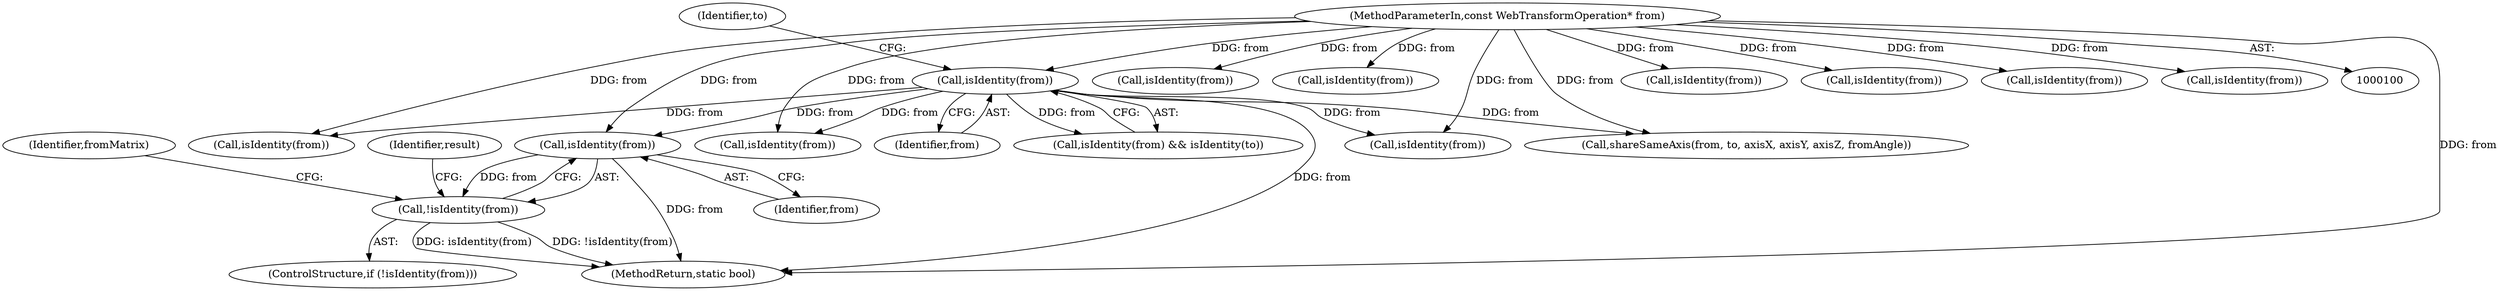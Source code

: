 digraph "0_Chrome_3c036ca040c114c077e13c35baaea78e2ddbaf61_0@pointer" {
"1000480" [label="(Call,isIdentity(from))"];
"1000108" [label="(Call,isIdentity(from))"];
"1000101" [label="(MethodParameterIn,const WebTransformOperation* from)"];
"1000479" [label="(Call,!isIdentity(from))"];
"1000108" [label="(Call,isIdentity(from))"];
"1000479" [label="(Call,!isIdentity(from))"];
"1000109" [label="(Identifier,from)"];
"1000111" [label="(Identifier,to)"];
"1000502" [label="(MethodReturn,static bool)"];
"1000308" [label="(Call,isIdentity(from))"];
"1000101" [label="(MethodParameterIn,const WebTransformOperation* from)"];
"1000332" [label="(Call,isIdentity(from))"];
"1000478" [label="(ControlStructure,if (!isIdentity(from)))"];
"1000284" [label="(Call,isIdentity(from))"];
"1000141" [label="(Call,isIdentity(from))"];
"1000396" [label="(Call,isIdentity(from))"];
"1000480" [label="(Call,isIdentity(from))"];
"1000254" [label="(Call,shareSameAxis(from, to, axisX, axisY, axisZ, fromAngle))"];
"1000408" [label="(Call,isIdentity(from))"];
"1000320" [label="(Call,isIdentity(from))"];
"1000483" [label="(Identifier,fromMatrix)"];
"1000165" [label="(Call,isIdentity(from))"];
"1000481" [label="(Identifier,from)"];
"1000107" [label="(Call,isIdentity(from) && isIdentity(to))"];
"1000153" [label="(Call,isIdentity(from))"];
"1000488" [label="(Identifier,result)"];
"1000480" -> "1000479"  [label="AST: "];
"1000480" -> "1000481"  [label="CFG: "];
"1000481" -> "1000480"  [label="AST: "];
"1000479" -> "1000480"  [label="CFG: "];
"1000480" -> "1000502"  [label="DDG: from"];
"1000480" -> "1000479"  [label="DDG: from"];
"1000108" -> "1000480"  [label="DDG: from"];
"1000101" -> "1000480"  [label="DDG: from"];
"1000108" -> "1000107"  [label="AST: "];
"1000108" -> "1000109"  [label="CFG: "];
"1000109" -> "1000108"  [label="AST: "];
"1000111" -> "1000108"  [label="CFG: "];
"1000107" -> "1000108"  [label="CFG: "];
"1000108" -> "1000502"  [label="DDG: from"];
"1000108" -> "1000107"  [label="DDG: from"];
"1000101" -> "1000108"  [label="DDG: from"];
"1000108" -> "1000141"  [label="DDG: from"];
"1000108" -> "1000254"  [label="DDG: from"];
"1000108" -> "1000308"  [label="DDG: from"];
"1000108" -> "1000396"  [label="DDG: from"];
"1000101" -> "1000100"  [label="AST: "];
"1000101" -> "1000502"  [label="DDG: from"];
"1000101" -> "1000141"  [label="DDG: from"];
"1000101" -> "1000153"  [label="DDG: from"];
"1000101" -> "1000165"  [label="DDG: from"];
"1000101" -> "1000254"  [label="DDG: from"];
"1000101" -> "1000284"  [label="DDG: from"];
"1000101" -> "1000308"  [label="DDG: from"];
"1000101" -> "1000320"  [label="DDG: from"];
"1000101" -> "1000332"  [label="DDG: from"];
"1000101" -> "1000396"  [label="DDG: from"];
"1000101" -> "1000408"  [label="DDG: from"];
"1000479" -> "1000478"  [label="AST: "];
"1000483" -> "1000479"  [label="CFG: "];
"1000488" -> "1000479"  [label="CFG: "];
"1000479" -> "1000502"  [label="DDG: !isIdentity(from)"];
"1000479" -> "1000502"  [label="DDG: isIdentity(from)"];
}
